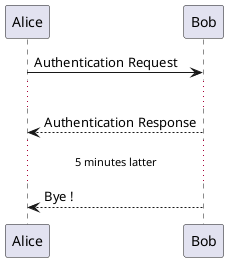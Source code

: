 @startuml
'你可以使用... 来表示延迟，并且还可以给延迟添加注释。

Alice -> Bob: Authentication Request

...

Bob --> Alice: Authentication Response

...5 minutes latter...

Bob --> Alice: Bye !

@enduml
